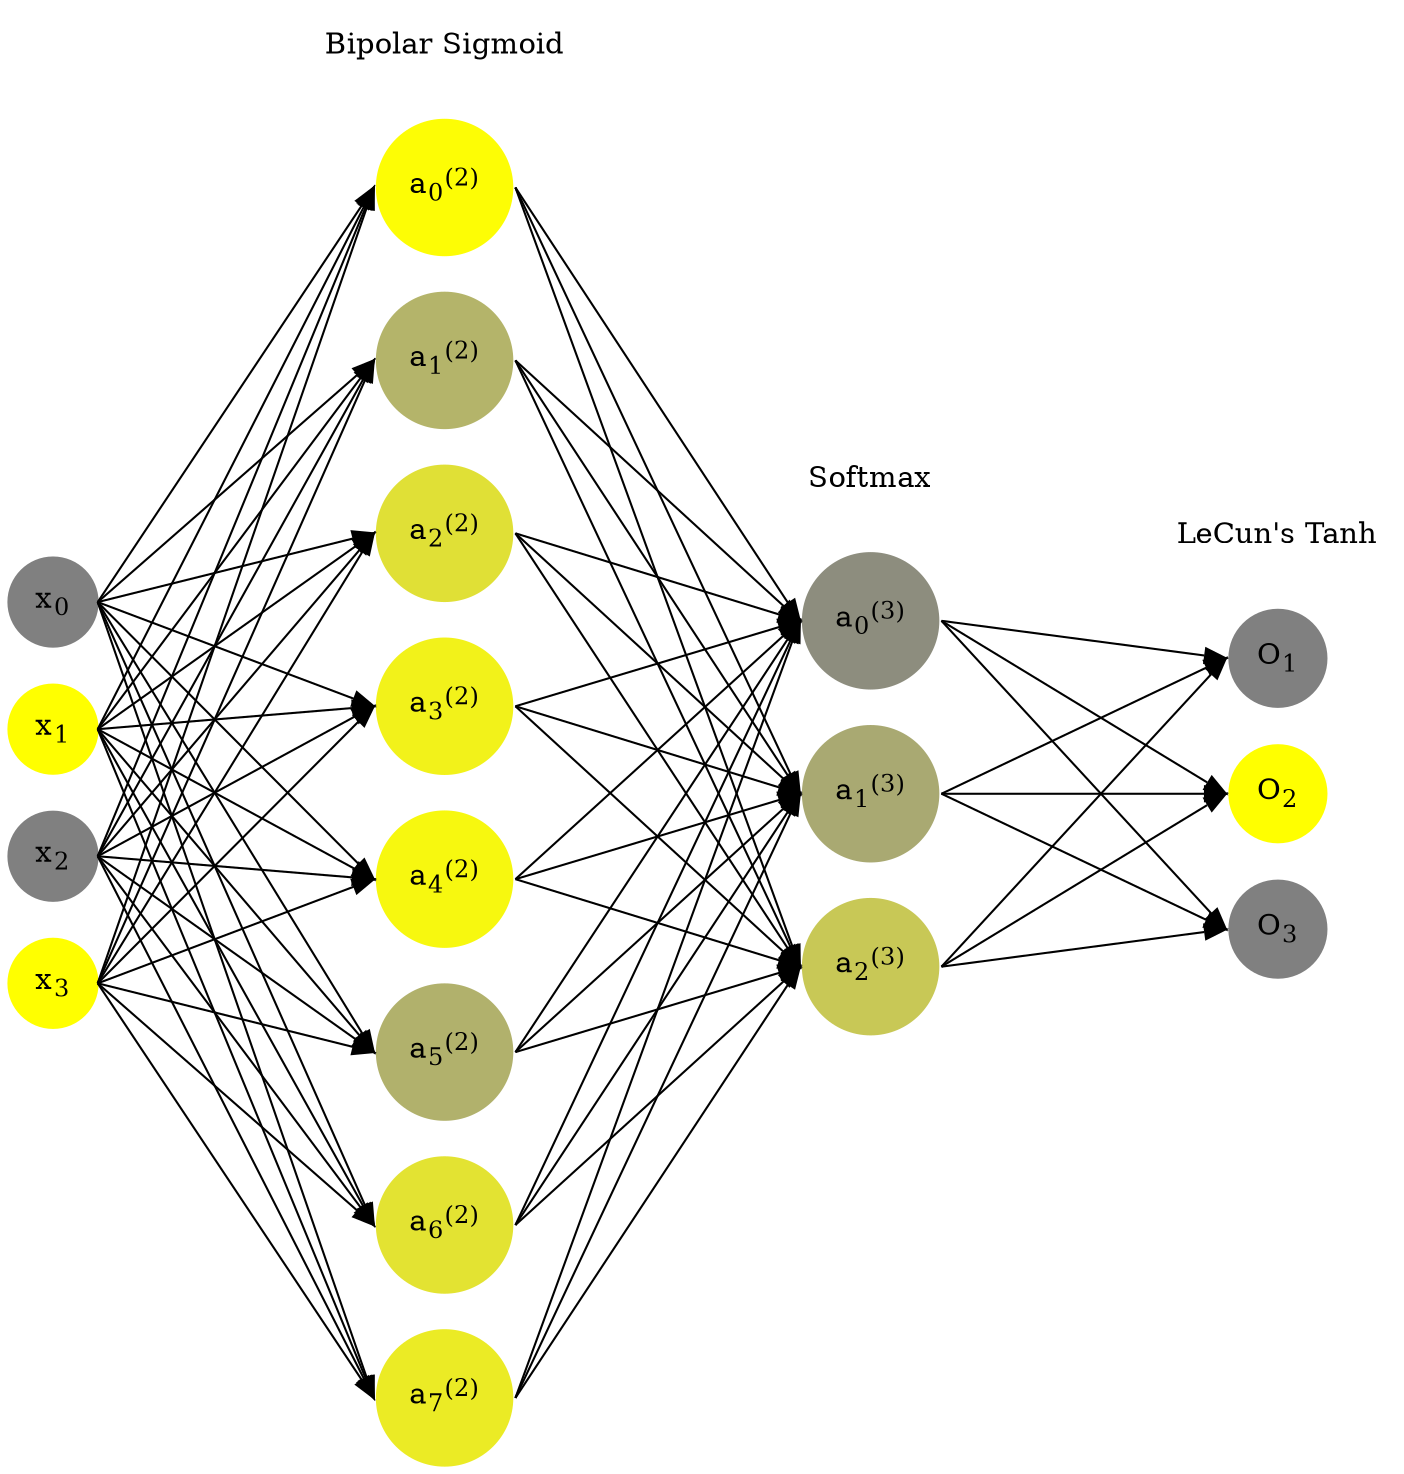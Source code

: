 digraph G {
	rankdir = LR;
	splines=false;
	edge[style=invis];
	ranksep= 1.4;
	{
	node [shape=circle, color="0.1667, 0.0, 0.5", style=filled, fillcolor="0.1667, 0.0, 0.5"];
	x0 [label=<x<sub>0</sub>>];
	}
	{
	node [shape=circle, color="0.1667, 1.0, 1.0", style=filled, fillcolor="0.1667, 1.0, 1.0"];
	x1 [label=<x<sub>1</sub>>];
	}
	{
	node [shape=circle, color="0.1667, 0.0, 0.5", style=filled, fillcolor="0.1667, 0.0, 0.5"];
	x2 [label=<x<sub>2</sub>>];
	}
	{
	node [shape=circle, color="0.1667, 1.0, 1.0", style=filled, fillcolor="0.1667, 1.0, 1.0"];
	x3 [label=<x<sub>3</sub>>];
	}
	{
	node [shape=circle, color="0.1667, 0.978054, 0.989027", style=filled, fillcolor="0.1667, 0.978054, 0.989027"];
	a02 [label=<a<sub>0</sub><sup>(2)</sup>>];
	}
	{
	node [shape=circle, color="0.1667, 0.412913, 0.706456", style=filled, fillcolor="0.1667, 0.412913, 0.706456"];
	a12 [label=<a<sub>1</sub><sup>(2)</sup>>];
	}
	{
	node [shape=circle, color="0.1667, 0.755518, 0.877759", style=filled, fillcolor="0.1667, 0.755518, 0.877759"];
	a22 [label=<a<sub>2</sub><sup>(2)</sup>>];
	}
	{
	node [shape=circle, color="0.1667, 0.891825, 0.945912", style=filled, fillcolor="0.1667, 0.891825, 0.945912"];
	a32 [label=<a<sub>3</sub><sup>(2)</sup>>];
	}
	{
	node [shape=circle, color="0.1667, 0.937565, 0.968783", style=filled, fillcolor="0.1667, 0.937565, 0.968783"];
	a42 [label=<a<sub>4</sub><sup>(2)</sup>>];
	}
	{
	node [shape=circle, color="0.1667, 0.387344, 0.693672", style=filled, fillcolor="0.1667, 0.387344, 0.693672"];
	a52 [label=<a<sub>5</sub><sup>(2)</sup>>];
	}
	{
	node [shape=circle, color="0.1667, 0.779404, 0.889702", style=filled, fillcolor="0.1667, 0.779404, 0.889702"];
	a62 [label=<a<sub>6</sub><sup>(2)</sup>>];
	}
	{
	node [shape=circle, color="0.1667, 0.839684, 0.919842", style=filled, fillcolor="0.1667, 0.839684, 0.919842"];
	a72 [label=<a<sub>7</sub><sup>(2)</sup>>];
	}
	{
	node [shape=circle, color="0.1667, 0.105639, 0.552820", style=filled, fillcolor="0.1667, 0.105639, 0.552820"];
	a03 [label=<a<sub>0</sub><sup>(3)</sup>>];
	}
	{
	node [shape=circle, color="0.1667, 0.327579, 0.663790", style=filled, fillcolor="0.1667, 0.327579, 0.663790"];
	a13 [label=<a<sub>1</sub><sup>(3)</sup>>];
	}
	{
	node [shape=circle, color="0.1667, 0.566781, 0.783391", style=filled, fillcolor="0.1667, 0.566781, 0.783391"];
	a23 [label=<a<sub>2</sub><sup>(3)</sup>>];
	}
	{
	node [shape=circle, color="0.1667, 0.0, 0.5", style=filled, fillcolor="0.1667, 0.0, 0.5"];
	O1 [label=<O<sub>1</sub>>];
	}
	{
	node [shape=circle, color="0.1667, 1.0, 1.0", style=filled, fillcolor="0.1667, 1.0, 1.0"];
	O2 [label=<O<sub>2</sub>>];
	}
	{
	node [shape=circle, color="0.1667, 0.0, 0.5", style=filled, fillcolor="0.1667, 0.0, 0.5"];
	O3 [label=<O<sub>3</sub>>];
	}
	{
	rank=same;
	x0->x1->x2->x3;
	}
	{
	rank=same;
	a02->a12->a22->a32->a42->a52->a62->a72;
	}
	{
	rank=same;
	a03->a13->a23;
	}
	{
	rank=same;
	O1->O2->O3;
	}
	l1 [shape=plaintext,label="Bipolar Sigmoid"];
	l1->a02;
	{rank=same; l1;a02};
	l2 [shape=plaintext,label="Softmax"];
	l2->a03;
	{rank=same; l2;a03};
	l3 [shape=plaintext,label="LeCun's Tanh"];
	l3->O1;
	{rank=same; l3;O1};
edge[style=solid, tailport=e, headport=w];
	{x0;x1;x2;x3} -> {a02;a12;a22;a32;a42;a52;a62;a72};
	{a02;a12;a22;a32;a42;a52;a62;a72} -> {a03;a13;a23};
	{a03;a13;a23} -> {O1,O2,O3};
}